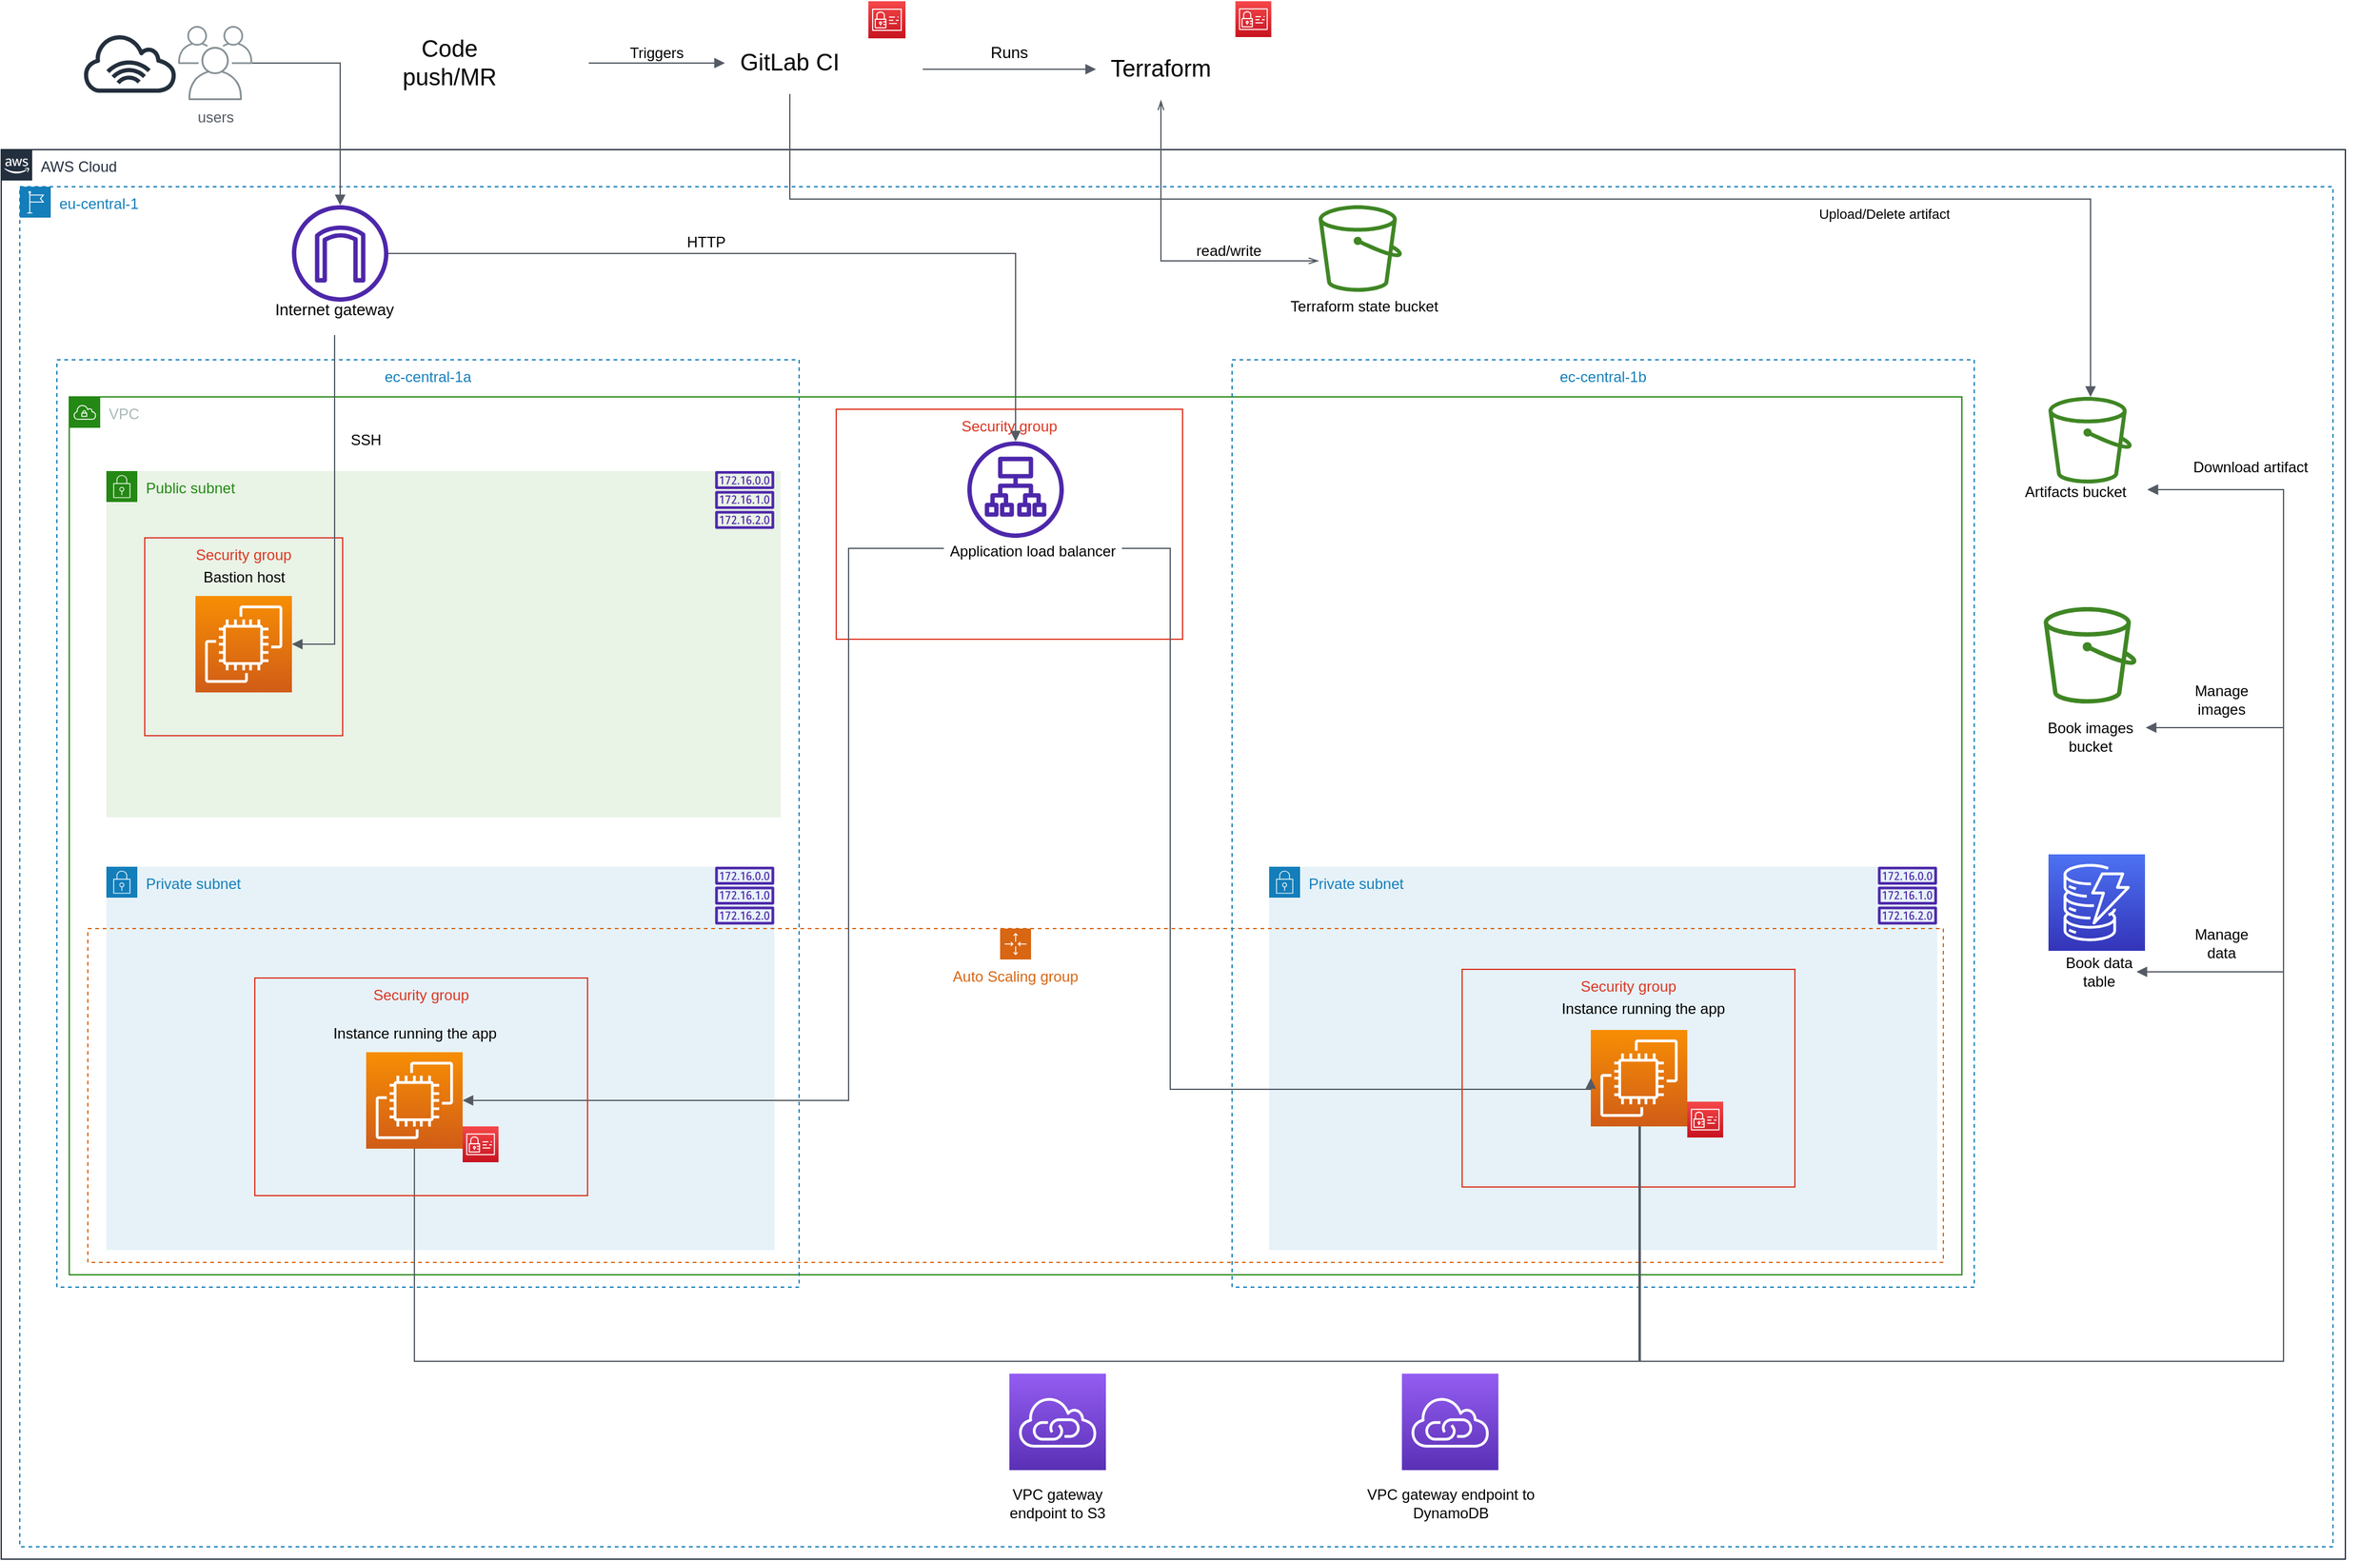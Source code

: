 <mxfile version="20.8.3" type="device"><diagram id="Ht1M8jgEwFfnCIfOTk4-" name="Page-1"><mxGraphModel dx="2074" dy="1114" grid="0" gridSize="10" guides="1" tooltips="1" connect="1" arrows="1" fold="1" page="1" pageScale="1" pageWidth="1169" pageHeight="827" background="#FFFFFF" math="0" shadow="0"><root><mxCell id="0"/><mxCell id="1" parent="0"/><mxCell id="UEzPUAAOIrF-is8g5C7q-74" value="AWS Cloud" style="points=[[0,0],[0.25,0],[0.5,0],[0.75,0],[1,0],[1,0.25],[1,0.5],[1,0.75],[1,1],[0.75,1],[0.5,1],[0.25,1],[0,1],[0,0.75],[0,0.5],[0,0.25]];outlineConnect=0;gradientColor=none;html=1;whiteSpace=wrap;fontSize=12;fontStyle=0;shape=mxgraph.aws4.group;grIcon=mxgraph.aws4.group_aws_cloud_alt;strokeColor=#232F3E;fillColor=none;verticalAlign=top;align=left;spacingLeft=30;fontColor=#232F3E;dashed=0;labelBackgroundColor=#ffffff;container=1;pointerEvents=0;collapsible=0;recursiveResize=0;" parent="1" vertex="1"><mxGeometry x="15" y="120" width="1895" height="1140" as="geometry"/></mxCell><UserObject label="&lt;font style=&quot;font-size: 19px;&quot;&gt;Terraform&lt;/font&gt;" placeholders="1" name="Variable" id="i-uDKV3XPJXXGQKc0K0z-1"><mxCell style="text;html=1;strokeColor=none;fillColor=none;align=center;verticalAlign=middle;whiteSpace=wrap;overflow=hidden;" vertex="1" parent="1"><mxGeometry x="900" y="30" width="105" height="50" as="geometry"/></mxCell></UserObject><mxCell id="i-uDKV3XPJXXGQKc0K0z-2" value="users" style="outlineConnect=0;gradientColor=none;fontColor=#545B64;strokeColor=none;fillColor=#879196;dashed=0;verticalLabelPosition=bottom;verticalAlign=top;align=center;html=1;fontSize=12;fontStyle=0;aspect=fixed;shape=mxgraph.aws4.illustration_users;pointerEvents=1;" vertex="1" parent="1"><mxGeometry x="158" y="20" width="60" height="60" as="geometry"/></mxCell><mxCell id="i-uDKV3XPJXXGQKc0K0z-9" value="" style="shape=image;verticalLabelPosition=bottom;labelBackgroundColor=default;verticalAlign=top;aspect=fixed;imageAspect=0;image=https://static-00.iconduck.com/assets.00/file-type-terraform-icon-455x512-csyun60o.png;" vertex="1" parent="1"><mxGeometry x="1005" y="30" width="44.43" height="50" as="geometry"/></mxCell><mxCell id="i-uDKV3XPJXXGQKc0K0z-12" value="" style="shape=image;verticalLabelPosition=bottom;labelBackgroundColor=default;verticalAlign=top;aspect=fixed;imageAspect=0;image=https://img.stackshare.io/service/5545/9pAwHBR0.jpg;" vertex="1" parent="1"><mxGeometry x="710" y="30" width="50" height="50" as="geometry"/></mxCell><UserObject label="&lt;font style=&quot;font-size: 19px;&quot;&gt;GitLab CI&lt;/font&gt;" placeholders="1" name="Variable" id="i-uDKV3XPJXXGQKc0K0z-13"><mxCell style="text;html=1;strokeColor=none;fillColor=none;align=center;verticalAlign=middle;whiteSpace=wrap;overflow=hidden;" vertex="1" parent="1"><mxGeometry x="600" y="25" width="105" height="50" as="geometry"/></mxCell></UserObject><mxCell id="i-uDKV3XPJXXGQKc0K0z-14" value="" style="outlineConnect=0;fontColor=#232F3E;gradientColor=none;fillColor=#232F3D;strokeColor=none;dashed=0;verticalLabelPosition=bottom;verticalAlign=top;align=center;html=1;fontSize=12;fontStyle=0;aspect=fixed;pointerEvents=1;shape=mxgraph.aws4.internet_alt1;" vertex="1" parent="1"><mxGeometry x="80" y="26" width="78" height="48" as="geometry"/></mxCell><mxCell id="i-uDKV3XPJXXGQKc0K0z-17" value="" style="edgeStyle=orthogonalEdgeStyle;html=1;endArrow=openThin;elbow=vertical;startArrow=openThin;startFill=0;endFill=0;strokeColor=#545B64;rounded=0;fontSize=19;exitX=0.5;exitY=1;exitDx=0;exitDy=0;" edge="1" parent="1" source="i-uDKV3XPJXXGQKc0K0z-1" target="i-uDKV3XPJXXGQKc0K0z-3"><mxGeometry width="100" relative="1" as="geometry"><mxPoint x="530" y="400" as="sourcePoint"/><mxPoint x="630" y="400" as="targetPoint"/><Array as="points"><mxPoint x="953" y="210"/></Array></mxGeometry></mxCell><mxCell id="i-uDKV3XPJXXGQKc0K0z-18" value="" style="edgeStyle=orthogonalEdgeStyle;html=1;endArrow=block;elbow=vertical;startArrow=none;endFill=1;strokeColor=#545B64;rounded=0;fontSize=19;exitX=1;exitY=0.5;exitDx=0;exitDy=0;entryX=0;entryY=0.5;entryDx=0;entryDy=0;" edge="1" parent="1" source="i-uDKV3XPJXXGQKc0K0z-12" target="i-uDKV3XPJXXGQKc0K0z-1"><mxGeometry width="100" relative="1" as="geometry"><mxPoint x="530" y="400" as="sourcePoint"/><mxPoint x="630" y="400" as="targetPoint"/></mxGeometry></mxCell><UserObject label="&lt;font style=&quot;font-size: 13px;&quot;&gt;Runs&lt;/font&gt;" placeholders="1" name="Variable" id="i-uDKV3XPJXXGQKc0K0z-19"><mxCell style="text;html=1;strokeColor=none;fillColor=none;align=center;verticalAlign=middle;whiteSpace=wrap;overflow=hidden;fontSize=19;" vertex="1" parent="1"><mxGeometry x="790" y="20" width="80" height="40" as="geometry"/></mxCell></UserObject><mxCell id="i-uDKV3XPJXXGQKc0K0z-22" value="" style="shape=image;verticalLabelPosition=bottom;labelBackgroundColor=default;verticalAlign=top;aspect=fixed;imageAspect=0;image=https://git-scm.com/images/logos/downloads/Git-Icon-1788C.png;" vertex="1" parent="1"><mxGeometry x="430" y="20" width="60" height="60" as="geometry"/></mxCell><UserObject label="&lt;font style=&quot;font-size: 19px;&quot;&gt;Code push/MR&lt;/font&gt;" placeholders="1" name="Variable" id="i-uDKV3XPJXXGQKc0K0z-23"><mxCell style="text;html=1;strokeColor=none;fillColor=none;align=center;verticalAlign=middle;whiteSpace=wrap;overflow=hidden;" vertex="1" parent="1"><mxGeometry x="325" y="25" width="105" height="50" as="geometry"/></mxCell></UserObject><mxCell id="i-uDKV3XPJXXGQKc0K0z-25" value="" style="edgeStyle=orthogonalEdgeStyle;html=1;endArrow=block;elbow=vertical;startArrow=none;endFill=1;strokeColor=#545B64;rounded=0;fontSize=19;exitX=1;exitY=0.5;exitDx=0;exitDy=0;entryX=0;entryY=0.5;entryDx=0;entryDy=0;" edge="1" parent="1" source="i-uDKV3XPJXXGQKc0K0z-22" target="i-uDKV3XPJXXGQKc0K0z-13"><mxGeometry width="100" relative="1" as="geometry"><mxPoint x="530" y="400" as="sourcePoint"/><mxPoint x="630" y="400" as="targetPoint"/></mxGeometry></mxCell><UserObject label="&lt;font style=&quot;font-size: 12px;&quot;&gt;Triggers&lt;/font&gt;" placeholders="1" name="Variable" id="i-uDKV3XPJXXGQKc0K0z-26"><mxCell style="text;html=1;strokeColor=none;fillColor=none;align=center;verticalAlign=middle;whiteSpace=wrap;overflow=hidden;fontSize=19;" vertex="1" parent="1"><mxGeometry x="505" y="20" width="80" height="40" as="geometry"/></mxCell></UserObject><mxCell id="i-uDKV3XPJXXGQKc0K0z-27" value="eu-central-1" style="points=[[0,0],[0.25,0],[0.5,0],[0.75,0],[1,0],[1,0.25],[1,0.5],[1,0.75],[1,1],[0.75,1],[0.5,1],[0.25,1],[0,1],[0,0.75],[0,0.5],[0,0.25]];outlineConnect=0;gradientColor=none;html=1;whiteSpace=wrap;fontSize=12;fontStyle=0;container=1;pointerEvents=0;collapsible=0;recursiveResize=0;shape=mxgraph.aws4.group;grIcon=mxgraph.aws4.group_region;strokeColor=#147EBA;fillColor=none;verticalAlign=top;align=left;spacingLeft=30;fontColor=#147EBA;dashed=1;" vertex="1" parent="1"><mxGeometry x="30" y="150" width="1870" height="1100" as="geometry"/></mxCell><mxCell id="i-uDKV3XPJXXGQKc0K0z-33" value="Private subnet" style="points=[[0,0],[0.25,0],[0.5,0],[0.75,0],[1,0],[1,0.25],[1,0.5],[1,0.75],[1,1],[0.75,1],[0.5,1],[0.25,1],[0,1],[0,0.75],[0,0.5],[0,0.25]];outlineConnect=0;gradientColor=none;html=1;whiteSpace=wrap;fontSize=12;fontStyle=0;container=1;pointerEvents=0;collapsible=0;recursiveResize=0;shape=mxgraph.aws4.group;grIcon=mxgraph.aws4.group_security_group;grStroke=0;strokeColor=#147EBA;fillColor=#E6F2F8;verticalAlign=top;align=left;spacingLeft=30;fontColor=#147EBA;dashed=0;" vertex="1" parent="i-uDKV3XPJXXGQKc0K0z-27"><mxGeometry x="70" y="550" width="540" height="310" as="geometry"/></mxCell><mxCell id="i-uDKV3XPJXXGQKc0K0z-34" value="Private subnet" style="points=[[0,0],[0.25,0],[0.5,0],[0.75,0],[1,0],[1,0.25],[1,0.5],[1,0.75],[1,1],[0.75,1],[0.5,1],[0.25,1],[0,1],[0,0.75],[0,0.5],[0,0.25]];outlineConnect=0;gradientColor=none;html=1;whiteSpace=wrap;fontSize=12;fontStyle=0;container=1;pointerEvents=0;collapsible=0;recursiveResize=0;shape=mxgraph.aws4.group;grIcon=mxgraph.aws4.group_security_group;grStroke=0;strokeColor=#147EBA;fillColor=#E6F2F8;verticalAlign=top;align=left;spacingLeft=30;fontColor=#147EBA;dashed=0;" vertex="1" parent="i-uDKV3XPJXXGQKc0K0z-27"><mxGeometry x="1010" y="550" width="540" height="310" as="geometry"/></mxCell><mxCell id="i-uDKV3XPJXXGQKc0K0z-4" value="" style="outlineConnect=0;fontColor=#232F3E;gradientColor=none;fillColor=#3F8624;strokeColor=none;dashed=0;verticalLabelPosition=bottom;verticalAlign=top;align=center;html=1;fontSize=12;fontStyle=0;aspect=fixed;pointerEvents=1;shape=mxgraph.aws4.bucket;" vertex="1" parent="i-uDKV3XPJXXGQKc0K0z-27"><mxGeometry x="1640" y="170" width="67.31" height="70" as="geometry"/></mxCell><UserObject label="&lt;font style=&quot;font-size: 12px;&quot;&gt;Terraform state bucket&lt;/font&gt;" placeholders="1" name="Variable" id="i-uDKV3XPJXXGQKc0K0z-7"><mxCell style="text;html=1;strokeColor=none;fillColor=none;align=center;verticalAlign=middle;whiteSpace=wrap;overflow=hidden;fontSize=19;" vertex="1" parent="i-uDKV3XPJXXGQKc0K0z-27"><mxGeometry x="1017" y="70" width="140" height="50" as="geometry"/></mxCell></UserObject><UserObject label="&lt;font style=&quot;font-size: 12px;&quot;&gt;Artifacts bucket&lt;/font&gt;" placeholders="1" name="Variable" id="i-uDKV3XPJXXGQKc0K0z-6"><mxCell style="text;html=1;strokeColor=none;fillColor=none;align=center;verticalAlign=middle;whiteSpace=wrap;overflow=hidden;fontSize=19;" vertex="1" parent="i-uDKV3XPJXXGQKc0K0z-27"><mxGeometry x="1603.66" y="230" width="116.34" height="30" as="geometry"/></mxCell></UserObject><mxCell id="i-uDKV3XPJXXGQKc0K0z-29" value="VPC" style="points=[[0,0],[0.25,0],[0.5,0],[0.75,0],[1,0],[1,0.25],[1,0.5],[1,0.75],[1,1],[0.75,1],[0.5,1],[0.25,1],[0,1],[0,0.75],[0,0.5],[0,0.25]];outlineConnect=0;gradientColor=none;html=1;whiteSpace=wrap;fontSize=12;fontStyle=0;container=1;pointerEvents=0;collapsible=0;recursiveResize=0;shape=mxgraph.aws4.group;grIcon=mxgraph.aws4.group_vpc;strokeColor=#248814;fillColor=none;verticalAlign=top;align=left;spacingLeft=30;fontColor=#AAB7B8;dashed=0;" vertex="1" parent="i-uDKV3XPJXXGQKc0K0z-27"><mxGeometry x="40" y="170" width="1530" height="710" as="geometry"/></mxCell><mxCell id="i-uDKV3XPJXXGQKc0K0z-32" value="Auto Scaling group" style="points=[[0,0],[0.25,0],[0.5,0],[0.75,0],[1,0],[1,0.25],[1,0.5],[1,0.75],[1,1],[0.75,1],[0.5,1],[0.25,1],[0,1],[0,0.75],[0,0.5],[0,0.25]];outlineConnect=0;gradientColor=none;html=1;whiteSpace=wrap;fontSize=12;fontStyle=0;container=1;pointerEvents=0;collapsible=0;recursiveResize=0;shape=mxgraph.aws4.groupCenter;grIcon=mxgraph.aws4.group_auto_scaling_group;grStroke=1;strokeColor=#D86613;fillColor=none;verticalAlign=top;align=center;fontColor=#D86613;dashed=1;spacingTop=25;" vertex="1" parent="i-uDKV3XPJXXGQKc0K0z-29"><mxGeometry x="15" y="430" width="1500" height="270" as="geometry"/></mxCell><mxCell id="i-uDKV3XPJXXGQKc0K0z-60" value="" style="outlineConnect=0;fontColor=#232F3E;gradientColor=none;fillColor=#4D27AA;strokeColor=none;dashed=0;verticalLabelPosition=bottom;verticalAlign=top;align=center;html=1;fontSize=12;fontStyle=0;aspect=fixed;pointerEvents=1;shape=mxgraph.aws4.application_load_balancer;" vertex="1" parent="i-uDKV3XPJXXGQKc0K0z-29"><mxGeometry x="726" y="36" width="78" height="78" as="geometry"/></mxCell><UserObject label="&lt;font style=&quot;font-size: 12px;&quot;&gt;Application load balancer&lt;/font&gt;" placeholders="1" name="Variable" id="i-uDKV3XPJXXGQKc0K0z-62"><mxCell style="text;html=1;strokeColor=none;fillColor=none;align=center;verticalAlign=middle;whiteSpace=wrap;overflow=hidden;fontSize=19;" vertex="1" parent="i-uDKV3XPJXXGQKc0K0z-29"><mxGeometry x="707" y="100" width="144" height="45" as="geometry"/></mxCell></UserObject><mxCell id="i-uDKV3XPJXXGQKc0K0z-70" value="Security group" style="fillColor=none;strokeColor=#DD3522;verticalAlign=top;fontStyle=0;fontColor=#DD3522;fontSize=12;" vertex="1" parent="i-uDKV3XPJXXGQKc0K0z-29"><mxGeometry x="620" y="10" width="280" height="186" as="geometry"/></mxCell><mxCell id="i-uDKV3XPJXXGQKc0K0z-31" value="ec-central-1a" style="fillColor=none;strokeColor=#147EBA;dashed=1;verticalAlign=top;fontStyle=0;fontColor=#147EBA;fontSize=12;" vertex="1" parent="i-uDKV3XPJXXGQKc0K0z-27"><mxGeometry x="30" y="140" width="600" height="750" as="geometry"/></mxCell><mxCell id="i-uDKV3XPJXXGQKc0K0z-30" value="ec-central-1b" style="fillColor=none;strokeColor=#147EBA;dashed=1;verticalAlign=top;fontStyle=0;fontColor=#147EBA;fontSize=12;" vertex="1" parent="i-uDKV3XPJXXGQKc0K0z-27"><mxGeometry x="980" y="140" width="600" height="750" as="geometry"/></mxCell><mxCell id="i-uDKV3XPJXXGQKc0K0z-35" value="Public subnet" style="points=[[0,0],[0.25,0],[0.5,0],[0.75,0],[1,0],[1,0.25],[1,0.5],[1,0.75],[1,1],[0.75,1],[0.5,1],[0.25,1],[0,1],[0,0.75],[0,0.5],[0,0.25]];outlineConnect=0;gradientColor=none;html=1;whiteSpace=wrap;fontSize=12;fontStyle=0;container=1;pointerEvents=0;collapsible=0;recursiveResize=0;shape=mxgraph.aws4.group;grIcon=mxgraph.aws4.group_security_group;grStroke=0;strokeColor=#248814;fillColor=#E9F3E6;verticalAlign=top;align=left;spacingLeft=30;fontColor=#248814;dashed=0;" vertex="1" parent="i-uDKV3XPJXXGQKc0K0z-27"><mxGeometry x="70" y="230" width="545" height="280" as="geometry"/></mxCell><mxCell id="i-uDKV3XPJXXGQKc0K0z-73" value="Security group" style="fillColor=none;strokeColor=#DD3522;verticalAlign=top;fontStyle=0;fontColor=#DD3522;fontSize=12;" vertex="1" parent="i-uDKV3XPJXXGQKc0K0z-35"><mxGeometry x="31" y="54" width="160" height="160" as="geometry"/></mxCell><mxCell id="i-uDKV3XPJXXGQKc0K0z-37" value="" style="outlineConnect=0;fontColor=#232F3E;gradientColor=none;fillColor=#4D27AA;strokeColor=none;dashed=0;verticalLabelPosition=bottom;verticalAlign=top;align=center;html=1;fontSize=12;fontStyle=0;aspect=fixed;pointerEvents=1;shape=mxgraph.aws4.route_table;" vertex="1" parent="i-uDKV3XPJXXGQKc0K0z-27"><mxGeometry x="562" y="230" width="48" height="46.77" as="geometry"/></mxCell><mxCell id="i-uDKV3XPJXXGQKc0K0z-38" value="" style="outlineConnect=0;fontColor=#232F3E;gradientColor=none;fillColor=#4D27AA;strokeColor=none;dashed=0;verticalLabelPosition=bottom;verticalAlign=top;align=center;html=1;fontSize=12;fontStyle=0;aspect=fixed;pointerEvents=1;shape=mxgraph.aws4.route_table;" vertex="1" parent="i-uDKV3XPJXXGQKc0K0z-27"><mxGeometry x="562" y="550" width="48" height="46.77" as="geometry"/></mxCell><mxCell id="i-uDKV3XPJXXGQKc0K0z-39" value="" style="outlineConnect=0;fontColor=#232F3E;gradientColor=none;fillColor=#4D27AA;strokeColor=none;dashed=0;verticalLabelPosition=bottom;verticalAlign=top;align=center;html=1;fontSize=12;fontStyle=0;aspect=fixed;pointerEvents=1;shape=mxgraph.aws4.route_table;" vertex="1" parent="i-uDKV3XPJXXGQKc0K0z-27"><mxGeometry x="1502" y="550" width="48" height="46.77" as="geometry"/></mxCell><mxCell id="i-uDKV3XPJXXGQKc0K0z-40" value="" style="outlineConnect=0;fontColor=#232F3E;gradientColor=none;fillColor=#4D27AA;strokeColor=none;dashed=0;verticalLabelPosition=bottom;verticalAlign=top;align=center;html=1;fontSize=12;fontStyle=0;aspect=fixed;pointerEvents=1;shape=mxgraph.aws4.internet_gateway;" vertex="1" parent="i-uDKV3XPJXXGQKc0K0z-27"><mxGeometry x="220" y="15" width="78" height="78" as="geometry"/></mxCell><mxCell id="i-uDKV3XPJXXGQKc0K0z-42" value="" style="points=[[0,0,0],[0.25,0,0],[0.5,0,0],[0.75,0,0],[1,0,0],[0,1,0],[0.25,1,0],[0.5,1,0],[0.75,1,0],[1,1,0],[0,0.25,0],[0,0.5,0],[0,0.75,0],[1,0.25,0],[1,0.5,0],[1,0.75,0]];outlineConnect=0;fontColor=#232F3E;gradientColor=#F78E04;gradientDirection=north;fillColor=#D05C17;strokeColor=#ffffff;dashed=0;verticalLabelPosition=bottom;verticalAlign=top;align=center;html=1;fontSize=12;fontStyle=0;aspect=fixed;shape=mxgraph.aws4.resourceIcon;resIcon=mxgraph.aws4.ec2;" vertex="1" parent="i-uDKV3XPJXXGQKc0K0z-27"><mxGeometry x="280" y="700" width="78" height="78" as="geometry"/></mxCell><mxCell id="i-uDKV3XPJXXGQKc0K0z-44" value="" style="points=[[0,0,0],[0.25,0,0],[0.5,0,0],[0.75,0,0],[1,0,0],[0,1,0],[0.25,1,0],[0.5,1,0],[0.75,1,0],[1,1,0],[0,0.25,0],[0,0.5,0],[0,0.75,0],[1,0.25,0],[1,0.5,0],[1,0.75,0]];outlineConnect=0;fontColor=#232F3E;gradientColor=#F78E04;gradientDirection=north;fillColor=#D05C17;strokeColor=#ffffff;dashed=0;verticalLabelPosition=bottom;verticalAlign=top;align=center;html=1;fontSize=12;fontStyle=0;aspect=fixed;shape=mxgraph.aws4.resourceIcon;resIcon=mxgraph.aws4.ec2;" vertex="1" parent="i-uDKV3XPJXXGQKc0K0z-27"><mxGeometry x="1270" y="682" width="78" height="78" as="geometry"/></mxCell><mxCell id="i-uDKV3XPJXXGQKc0K0z-3" value="" style="outlineConnect=0;fontColor=#232F3E;gradientColor=none;fillColor=#3F8624;strokeColor=none;dashed=0;verticalLabelPosition=bottom;verticalAlign=top;align=center;html=1;fontSize=12;fontStyle=0;aspect=fixed;pointerEvents=1;shape=mxgraph.aws4.bucket;" vertex="1" parent="i-uDKV3XPJXXGQKc0K0z-27"><mxGeometry x="1050" y="15" width="67.31" height="70" as="geometry"/></mxCell><UserObject label="&lt;font style=&quot;font-size: 11px;&quot;&gt;Upload/Delete artifact&lt;/font&gt;" placeholders="1" name="Variable" id="i-uDKV3XPJXXGQKc0K0z-20"><mxCell style="text;html=1;strokeColor=none;fillColor=none;align=center;verticalAlign=middle;whiteSpace=wrap;overflow=hidden;fontSize=19;" vertex="1" parent="i-uDKV3XPJXXGQKc0K0z-27"><mxGeometry x="1410" width="195" height="40" as="geometry"/></mxCell></UserObject><UserObject label="&lt;font style=&quot;font-size: 12px;&quot;&gt;read/write&lt;/font&gt;" placeholders="1" name="Variable" id="i-uDKV3XPJXXGQKc0K0z-21"><mxCell style="text;html=1;strokeColor=none;fillColor=none;align=center;verticalAlign=middle;whiteSpace=wrap;overflow=hidden;fontSize=19;" vertex="1" parent="i-uDKV3XPJXXGQKc0K0z-27"><mxGeometry x="880.0" y="30" width="195" height="40" as="geometry"/></mxCell></UserObject><mxCell id="i-uDKV3XPJXXGQKc0K0z-50" value="" style="edgeStyle=orthogonalEdgeStyle;html=1;endArrow=block;elbow=vertical;startArrow=none;endFill=1;strokeColor=#545B64;rounded=0;fontSize=12;exitX=0.5;exitY=1;exitDx=0;exitDy=0;exitPerimeter=0;entryX=1;entryY=0.5;entryDx=0;entryDy=0;" edge="1" parent="i-uDKV3XPJXXGQKc0K0z-27" source="i-uDKV3XPJXXGQKc0K0z-42" target="i-uDKV3XPJXXGQKc0K0z-6"><mxGeometry width="100" relative="1" as="geometry"><mxPoint x="950" y="620" as="sourcePoint"/><mxPoint x="1050" y="620" as="targetPoint"/><Array as="points"><mxPoint x="319" y="950"/><mxPoint x="1830" y="950"/><mxPoint x="1830" y="245"/></Array></mxGeometry></mxCell><mxCell id="i-uDKV3XPJXXGQKc0K0z-51" value="" style="edgeStyle=orthogonalEdgeStyle;html=1;endArrow=block;elbow=vertical;startArrow=none;endFill=1;strokeColor=#545B64;rounded=0;fontSize=12;exitX=0.5;exitY=1;exitDx=0;exitDy=0;exitPerimeter=0;entryX=1;entryY=0.5;entryDx=0;entryDy=0;" edge="1" parent="i-uDKV3XPJXXGQKc0K0z-27" source="i-uDKV3XPJXXGQKc0K0z-44" target="i-uDKV3XPJXXGQKc0K0z-6"><mxGeometry width="100" relative="1" as="geometry"><mxPoint x="950" y="620" as="sourcePoint"/><mxPoint x="1050" y="620" as="targetPoint"/><Array as="points"><mxPoint x="1309" y="950"/><mxPoint x="1830" y="950"/><mxPoint x="1830" y="245"/></Array></mxGeometry></mxCell><UserObject label="&lt;font style=&quot;font-size: 12px;&quot;&gt;Download artifact&lt;/font&gt;" placeholders="1" name="Variable" id="i-uDKV3XPJXXGQKc0K0z-52"><mxCell style="text;html=1;strokeColor=none;fillColor=none;align=center;verticalAlign=middle;whiteSpace=wrap;overflow=hidden;fontSize=19;" vertex="1" parent="i-uDKV3XPJXXGQKc0K0z-27"><mxGeometry x="1700" y="200" width="207" height="50" as="geometry"/></mxCell></UserObject><mxCell id="i-uDKV3XPJXXGQKc0K0z-57" value="" style="points=[[0,0,0],[0.25,0,0],[0.5,0,0],[0.75,0,0],[1,0,0],[0,1,0],[0.25,1,0],[0.5,1,0],[0.75,1,0],[1,1,0],[0,0.25,0],[0,0.5,0],[0,0.75,0],[1,0.25,0],[1,0.5,0],[1,0.75,0]];outlineConnect=0;fontColor=#232F3E;gradientColor=#F54749;gradientDirection=north;fillColor=#C7131F;strokeColor=#ffffff;dashed=0;verticalLabelPosition=bottom;verticalAlign=top;align=center;html=1;fontSize=12;fontStyle=0;aspect=fixed;shape=mxgraph.aws4.resourceIcon;resIcon=mxgraph.aws4.identity_and_access_management;" vertex="1" parent="i-uDKV3XPJXXGQKc0K0z-27"><mxGeometry x="358" y="760" width="29" height="29" as="geometry"/></mxCell><mxCell id="i-uDKV3XPJXXGQKc0K0z-59" value="" style="points=[[0,0,0],[0.25,0,0],[0.5,0,0],[0.75,0,0],[1,0,0],[0,1,0],[0.25,1,0],[0.5,1,0],[0.75,1,0],[1,1,0],[0,0.25,0],[0,0.5,0],[0,0.75,0],[1,0.25,0],[1,0.5,0],[1,0.75,0]];outlineConnect=0;fontColor=#232F3E;gradientColor=#F54749;gradientDirection=north;fillColor=#C7131F;strokeColor=#ffffff;dashed=0;verticalLabelPosition=bottom;verticalAlign=top;align=center;html=1;fontSize=12;fontStyle=0;aspect=fixed;shape=mxgraph.aws4.resourceIcon;resIcon=mxgraph.aws4.identity_and_access_management;" vertex="1" parent="i-uDKV3XPJXXGQKc0K0z-27"><mxGeometry x="1348" y="740" width="29" height="29" as="geometry"/></mxCell><UserObject label="&lt;font style=&quot;font-size: 13px;&quot;&gt;Internet gateway&lt;/font&gt;" placeholders="1" name="Variable" id="i-uDKV3XPJXXGQKc0K0z-61"><mxCell style="text;html=1;strokeColor=none;fillColor=none;align=center;verticalAlign=middle;whiteSpace=wrap;overflow=hidden;fontSize=19;" vertex="1" parent="i-uDKV3XPJXXGQKc0K0z-27"><mxGeometry x="151" y="75" width="207" height="45" as="geometry"/></mxCell></UserObject><mxCell id="i-uDKV3XPJXXGQKc0K0z-63" value="" style="edgeStyle=orthogonalEdgeStyle;html=1;endArrow=block;elbow=vertical;startArrow=none;endFill=1;strokeColor=#545B64;rounded=0;fontSize=12;" edge="1" parent="i-uDKV3XPJXXGQKc0K0z-27" source="i-uDKV3XPJXXGQKc0K0z-40" target="i-uDKV3XPJXXGQKc0K0z-60"><mxGeometry width="100" relative="1" as="geometry"><mxPoint x="950" y="340" as="sourcePoint"/><mxPoint x="1050" y="340" as="targetPoint"/></mxGeometry></mxCell><UserObject label="&lt;font style=&quot;font-size: 12px;&quot;&gt;Instance running the app&lt;/font&gt;" placeholders="1" name="Variable" id="i-uDKV3XPJXXGQKc0K0z-64"><mxCell style="text;html=1;strokeColor=none;fillColor=none;align=center;verticalAlign=middle;whiteSpace=wrap;overflow=hidden;fontSize=19;" vertex="1" parent="i-uDKV3XPJXXGQKc0K0z-27"><mxGeometry x="196.5" y="650" width="245" height="65" as="geometry"/></mxCell></UserObject><UserObject label="&lt;font style=&quot;font-size: 12px;&quot;&gt;Instance running the app&lt;/font&gt;" placeholders="1" name="Variable" id="i-uDKV3XPJXXGQKc0K0z-65"><mxCell style="text;html=1;strokeColor=none;fillColor=none;align=center;verticalAlign=middle;whiteSpace=wrap;overflow=hidden;fontSize=19;" vertex="1" parent="i-uDKV3XPJXXGQKc0K0z-27"><mxGeometry x="1190" y="630" width="245" height="65" as="geometry"/></mxCell></UserObject><mxCell id="i-uDKV3XPJXXGQKc0K0z-66" value="" style="edgeStyle=orthogonalEdgeStyle;html=1;endArrow=block;elbow=vertical;startArrow=none;endFill=1;strokeColor=#545B64;rounded=0;fontSize=12;exitX=0;exitY=0.5;exitDx=0;exitDy=0;entryX=1;entryY=0.5;entryDx=0;entryDy=0;entryPerimeter=0;" edge="1" parent="i-uDKV3XPJXXGQKc0K0z-27" source="i-uDKV3XPJXXGQKc0K0z-62" target="i-uDKV3XPJXXGQKc0K0z-42"><mxGeometry width="100" relative="1" as="geometry"><mxPoint x="950" y="460" as="sourcePoint"/><mxPoint x="1050" y="460" as="targetPoint"/><Array as="points"><mxPoint x="670" y="293"/><mxPoint x="670" y="739"/></Array></mxGeometry></mxCell><mxCell id="i-uDKV3XPJXXGQKc0K0z-67" value="" style="edgeStyle=orthogonalEdgeStyle;html=1;endArrow=block;elbow=vertical;startArrow=none;endFill=1;strokeColor=#545B64;rounded=0;fontSize=12;exitX=1;exitY=0.5;exitDx=0;exitDy=0;entryX=0;entryY=0.5;entryDx=0;entryDy=0;entryPerimeter=0;" edge="1" parent="i-uDKV3XPJXXGQKc0K0z-27" source="i-uDKV3XPJXXGQKc0K0z-62" target="i-uDKV3XPJXXGQKc0K0z-44"><mxGeometry width="100" relative="1" as="geometry"><mxPoint x="950" y="460" as="sourcePoint"/><mxPoint x="1050" y="460" as="targetPoint"/><Array as="points"><mxPoint x="930" y="293"/><mxPoint x="930" y="730"/><mxPoint x="1270" y="730"/></Array></mxGeometry></mxCell><mxCell id="i-uDKV3XPJXXGQKc0K0z-68" value="Security group" style="fillColor=none;strokeColor=#DD3522;verticalAlign=top;fontStyle=0;fontColor=#DD3522;fontSize=12;" vertex="1" parent="i-uDKV3XPJXXGQKc0K0z-27"><mxGeometry x="1166" y="633" width="269" height="176" as="geometry"/></mxCell><mxCell id="i-uDKV3XPJXXGQKc0K0z-69" value="Security group" style="fillColor=none;strokeColor=#DD3522;verticalAlign=top;fontStyle=0;fontColor=#DD3522;fontSize=12;" vertex="1" parent="i-uDKV3XPJXXGQKc0K0z-27"><mxGeometry x="190" y="640" width="269" height="176" as="geometry"/></mxCell><mxCell id="i-uDKV3XPJXXGQKc0K0z-71" value="" style="points=[[0,0,0],[0.25,0,0],[0.5,0,0],[0.75,0,0],[1,0,0],[0,1,0],[0.25,1,0],[0.5,1,0],[0.75,1,0],[1,1,0],[0,0.25,0],[0,0.5,0],[0,0.75,0],[1,0.25,0],[1,0.5,0],[1,0.75,0]];outlineConnect=0;fontColor=#232F3E;gradientColor=#F78E04;gradientDirection=north;fillColor=#D05C17;strokeColor=#ffffff;dashed=0;verticalLabelPosition=bottom;verticalAlign=top;align=center;html=1;fontSize=12;fontStyle=0;aspect=fixed;shape=mxgraph.aws4.resourceIcon;resIcon=mxgraph.aws4.ec2;" vertex="1" parent="i-uDKV3XPJXXGQKc0K0z-27"><mxGeometry x="142" y="331" width="78" height="78" as="geometry"/></mxCell><mxCell id="i-uDKV3XPJXXGQKc0K0z-72" value="Bastion host" style="text;html=1;strokeColor=none;fillColor=none;align=center;verticalAlign=middle;whiteSpace=wrap;rounded=0;fontSize=12;" vertex="1" parent="i-uDKV3XPJXXGQKc0K0z-27"><mxGeometry x="136.5" y="301" width="89" height="30" as="geometry"/></mxCell><mxCell id="i-uDKV3XPJXXGQKc0K0z-74" value="" style="edgeStyle=orthogonalEdgeStyle;html=1;endArrow=block;elbow=vertical;startArrow=none;endFill=1;strokeColor=#545B64;rounded=0;fontSize=12;exitX=0.5;exitY=1;exitDx=0;exitDy=0;entryX=1;entryY=0.5;entryDx=0;entryDy=0;entryPerimeter=0;" edge="1" parent="i-uDKV3XPJXXGQKc0K0z-27" source="i-uDKV3XPJXXGQKc0K0z-61" target="i-uDKV3XPJXXGQKc0K0z-71"><mxGeometry width="100" relative="1" as="geometry"><mxPoint x="950" y="430" as="sourcePoint"/><mxPoint x="1050" y="430" as="targetPoint"/></mxGeometry></mxCell><mxCell id="i-uDKV3XPJXXGQKc0K0z-75" value="" style="outlineConnect=0;fontColor=#232F3E;gradientColor=none;fillColor=#3F8624;strokeColor=none;dashed=0;verticalLabelPosition=bottom;verticalAlign=top;align=center;html=1;fontSize=12;fontStyle=0;aspect=fixed;pointerEvents=1;shape=mxgraph.aws4.bucket;" vertex="1" parent="i-uDKV3XPJXXGQKc0K0z-27"><mxGeometry x="1636.16" y="340" width="75" height="78" as="geometry"/></mxCell><mxCell id="i-uDKV3XPJXXGQKc0K0z-76" value="Book images bucket" style="text;html=1;strokeColor=none;fillColor=none;align=center;verticalAlign=middle;whiteSpace=wrap;rounded=0;fontSize=12;" vertex="1" parent="i-uDKV3XPJXXGQKc0K0z-27"><mxGeometry x="1628.66" y="430" width="90" height="30" as="geometry"/></mxCell><mxCell id="i-uDKV3XPJXXGQKc0K0z-77" value="Book data table" style="text;html=1;strokeColor=none;fillColor=none;align=center;verticalAlign=middle;whiteSpace=wrap;rounded=0;fontSize=12;" vertex="1" parent="i-uDKV3XPJXXGQKc0K0z-27"><mxGeometry x="1651.16" y="620" width="60" height="30" as="geometry"/></mxCell><mxCell id="i-uDKV3XPJXXGQKc0K0z-79" value="Manage images" style="text;html=1;strokeColor=none;fillColor=none;align=center;verticalAlign=middle;whiteSpace=wrap;rounded=0;fontSize=12;" vertex="1" parent="i-uDKV3XPJXXGQKc0K0z-27"><mxGeometry x="1750" y="400" width="60" height="30" as="geometry"/></mxCell><mxCell id="i-uDKV3XPJXXGQKc0K0z-80" value="Manage data" style="text;html=1;strokeColor=none;fillColor=none;align=center;verticalAlign=middle;whiteSpace=wrap;rounded=0;fontSize=12;" vertex="1" parent="i-uDKV3XPJXXGQKc0K0z-27"><mxGeometry x="1750" y="596.77" width="60" height="30" as="geometry"/></mxCell><mxCell id="i-uDKV3XPJXXGQKc0K0z-81" value="SSH" style="text;html=1;strokeColor=none;fillColor=none;align=center;verticalAlign=middle;whiteSpace=wrap;rounded=0;fontSize=12;" vertex="1" parent="i-uDKV3XPJXXGQKc0K0z-27"><mxGeometry x="250" y="190" width="60" height="30" as="geometry"/></mxCell><mxCell id="i-uDKV3XPJXXGQKc0K0z-83" value="HTTP" style="text;html=1;strokeColor=none;fillColor=none;align=center;verticalAlign=middle;whiteSpace=wrap;rounded=0;fontSize=12;" vertex="1" parent="i-uDKV3XPJXXGQKc0K0z-27"><mxGeometry x="525" y="30" width="60" height="30" as="geometry"/></mxCell><mxCell id="i-uDKV3XPJXXGQKc0K0z-84" value="" style="points=[[0,0,0],[0.25,0,0],[0.5,0,0],[0.75,0,0],[1,0,0],[0,1,0],[0.25,1,0],[0.5,1,0],[0.75,1,0],[1,1,0],[0,0.25,0],[0,0.5,0],[0,0.75,0],[1,0.25,0],[1,0.5,0],[1,0.75,0]];outlineConnect=0;fontColor=#232F3E;gradientColor=#4D72F3;gradientDirection=north;fillColor=#3334B9;strokeColor=#ffffff;dashed=0;verticalLabelPosition=bottom;verticalAlign=top;align=center;html=1;fontSize=12;fontStyle=0;aspect=fixed;shape=mxgraph.aws4.resourceIcon;resIcon=mxgraph.aws4.dynamodb;" vertex="1" parent="i-uDKV3XPJXXGQKc0K0z-27"><mxGeometry x="1640" y="540" width="78" height="78" as="geometry"/></mxCell><mxCell id="i-uDKV3XPJXXGQKc0K0z-85" value="" style="edgeStyle=orthogonalEdgeStyle;html=1;endArrow=block;elbow=vertical;startArrow=none;endFill=1;strokeColor=#545B64;rounded=0;fontSize=12;exitX=0.5;exitY=1;exitDx=0;exitDy=0;exitPerimeter=0;entryX=1;entryY=0.5;entryDx=0;entryDy=0;" edge="1" parent="i-uDKV3XPJXXGQKc0K0z-27" source="i-uDKV3XPJXXGQKc0K0z-44" target="i-uDKV3XPJXXGQKc0K0z-77"><mxGeometry width="100" relative="1" as="geometry"><mxPoint x="950" y="670" as="sourcePoint"/><mxPoint x="1050" y="670" as="targetPoint"/><Array as="points"><mxPoint x="1309" y="950"/><mxPoint x="1830" y="950"/><mxPoint x="1830" y="635"/></Array></mxGeometry></mxCell><mxCell id="i-uDKV3XPJXXGQKc0K0z-87" value="" style="points=[[0,0,0],[0.25,0,0],[0.5,0,0],[0.75,0,0],[1,0,0],[0,1,0],[0.25,1,0],[0.5,1,0],[0.75,1,0],[1,1,0],[0,0.25,0],[0,0.5,0],[0,0.75,0],[1,0.25,0],[1,0.5,0],[1,0.75,0]];outlineConnect=0;fontColor=#232F3E;gradientColor=#945DF2;gradientDirection=north;fillColor=#5A30B5;strokeColor=#ffffff;dashed=0;verticalLabelPosition=bottom;verticalAlign=top;align=center;html=1;fontSize=12;fontStyle=0;aspect=fixed;shape=mxgraph.aws4.resourceIcon;resIcon=mxgraph.aws4.vpc_privatelink;" vertex="1" parent="i-uDKV3XPJXXGQKc0K0z-27"><mxGeometry x="1117.31" y="960" width="78" height="78" as="geometry"/></mxCell><mxCell id="i-uDKV3XPJXXGQKc0K0z-89" value="" style="points=[[0,0,0],[0.25,0,0],[0.5,0,0],[0.75,0,0],[1,0,0],[0,1,0],[0.25,1,0],[0.5,1,0],[0.75,1,0],[1,1,0],[0,0.25,0],[0,0.5,0],[0,0.75,0],[1,0.25,0],[1,0.5,0],[1,0.75,0]];outlineConnect=0;fontColor=#232F3E;gradientColor=#945DF2;gradientDirection=north;fillColor=#5A30B5;strokeColor=#ffffff;dashed=0;verticalLabelPosition=bottom;verticalAlign=top;align=center;html=1;fontSize=12;fontStyle=0;aspect=fixed;shape=mxgraph.aws4.resourceIcon;resIcon=mxgraph.aws4.vpc_privatelink;" vertex="1" parent="i-uDKV3XPJXXGQKc0K0z-27"><mxGeometry x="800" y="960" width="78" height="78" as="geometry"/></mxCell><mxCell id="i-uDKV3XPJXXGQKc0K0z-90" value="VPC gateway endpoint to S3" style="text;html=1;strokeColor=none;fillColor=none;align=center;verticalAlign=middle;whiteSpace=wrap;rounded=0;fontSize=12;" vertex="1" parent="i-uDKV3XPJXXGQKc0K0z-27"><mxGeometry x="779" y="1050" width="120" height="30" as="geometry"/></mxCell><mxCell id="i-uDKV3XPJXXGQKc0K0z-91" value="VPC gateway endpoint to DynamoDB" style="text;html=1;strokeColor=none;fillColor=none;align=center;verticalAlign=middle;whiteSpace=wrap;rounded=0;fontSize=12;" vertex="1" parent="i-uDKV3XPJXXGQKc0K0z-27"><mxGeometry x="1075" y="1050" width="163.69" height="30" as="geometry"/></mxCell><mxCell id="i-uDKV3XPJXXGQKc0K0z-48" value="" style="edgeStyle=orthogonalEdgeStyle;html=1;endArrow=block;elbow=vertical;startArrow=none;endFill=1;strokeColor=#545B64;rounded=0;fontSize=12;exitX=0.5;exitY=1;exitDx=0;exitDy=0;" edge="1" parent="1" source="i-uDKV3XPJXXGQKc0K0z-13" target="i-uDKV3XPJXXGQKc0K0z-4"><mxGeometry width="100" relative="1" as="geometry"><mxPoint x="980" y="590" as="sourcePoint"/><mxPoint x="1080" y="590" as="targetPoint"/><Array as="points"><mxPoint x="653" y="160"/><mxPoint x="1704" y="160"/></Array></mxGeometry></mxCell><mxCell id="i-uDKV3XPJXXGQKc0K0z-53" value="" style="edgeStyle=orthogonalEdgeStyle;html=1;endArrow=block;elbow=vertical;startArrow=none;endFill=1;strokeColor=#545B64;rounded=0;fontSize=14;" edge="1" parent="1" source="i-uDKV3XPJXXGQKc0K0z-2" target="i-uDKV3XPJXXGQKc0K0z-40"><mxGeometry width="100" relative="1" as="geometry"><mxPoint x="980" y="560" as="sourcePoint"/><mxPoint x="1080" y="560" as="targetPoint"/></mxGeometry></mxCell><mxCell id="i-uDKV3XPJXXGQKc0K0z-54" value="" style="points=[[0,0,0],[0.25,0,0],[0.5,0,0],[0.75,0,0],[1,0,0],[0,1,0],[0.25,1,0],[0.5,1,0],[0.75,1,0],[1,1,0],[0,0.25,0],[0,0.5,0],[0,0.75,0],[1,0.25,0],[1,0.5,0],[1,0.75,0]];outlineConnect=0;fontColor=#232F3E;gradientColor=#F54749;gradientDirection=north;fillColor=#C7131F;strokeColor=#ffffff;dashed=0;verticalLabelPosition=bottom;verticalAlign=top;align=center;html=1;fontSize=12;fontStyle=0;aspect=fixed;shape=mxgraph.aws4.resourceIcon;resIcon=mxgraph.aws4.identity_and_access_management;" vertex="1" parent="1"><mxGeometry x="1012.72" width="29" height="29" as="geometry"/></mxCell><mxCell id="i-uDKV3XPJXXGQKc0K0z-55" value="" style="points=[[0,0,0],[0.25,0,0],[0.5,0,0],[0.75,0,0],[1,0,0],[0,1,0],[0.25,1,0],[0.5,1,0],[0.75,1,0],[1,1,0],[0,0.25,0],[0,0.5,0],[0,0.75,0],[1,0.25,0],[1,0.5,0],[1,0.75,0]];outlineConnect=0;fontColor=#232F3E;gradientColor=#F54749;gradientDirection=north;fillColor=#C7131F;strokeColor=#ffffff;dashed=0;verticalLabelPosition=bottom;verticalAlign=top;align=center;html=1;fontSize=12;fontStyle=0;aspect=fixed;shape=mxgraph.aws4.resourceIcon;resIcon=mxgraph.aws4.identity_and_access_management;" vertex="1" parent="1"><mxGeometry x="716" width="30" height="30" as="geometry"/></mxCell><mxCell id="i-uDKV3XPJXXGQKc0K0z-78" value="" style="edgeStyle=orthogonalEdgeStyle;html=1;endArrow=block;elbow=vertical;startArrow=none;endFill=1;strokeColor=#545B64;rounded=0;fontSize=12;entryX=1;entryY=0.25;entryDx=0;entryDy=0;" edge="1" parent="1" target="i-uDKV3XPJXXGQKc0K0z-76"><mxGeometry width="100" relative="1" as="geometry"><mxPoint x="1340" y="910" as="sourcePoint"/><mxPoint x="1080" y="790" as="targetPoint"/><Array as="points"><mxPoint x="1340" y="1100"/><mxPoint x="1860" y="1100"/><mxPoint x="1860" y="588"/></Array></mxGeometry></mxCell></root></mxGraphModel></diagram></mxfile>
